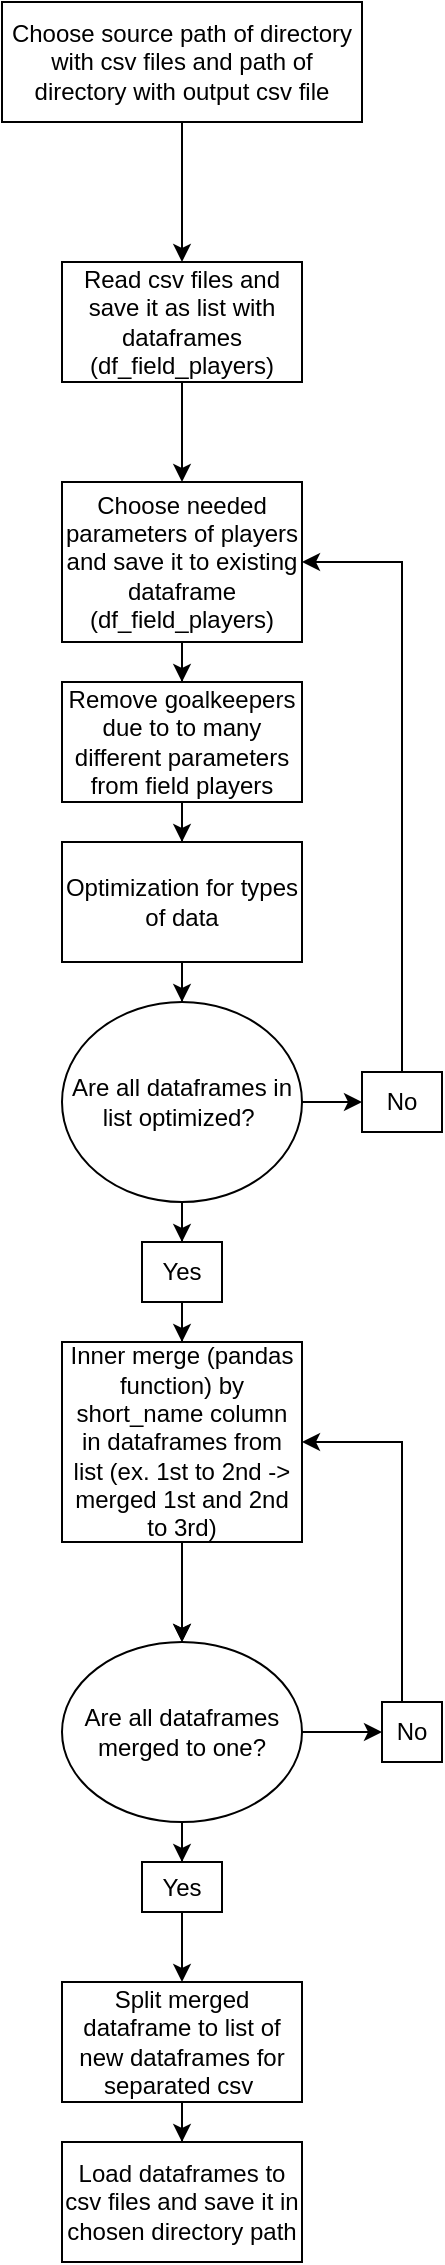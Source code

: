 <mxfile version="16.6.4" type="github">
  <diagram id="U4zcEyD71DrYJ79Z5BTP" name="Page-1">
    <mxGraphModel dx="1843" dy="1019" grid="1" gridSize="10" guides="1" tooltips="1" connect="1" arrows="1" fold="1" page="1" pageScale="1" pageWidth="827" pageHeight="1169" math="0" shadow="0">
      <root>
        <mxCell id="0" />
        <mxCell id="1" parent="0" />
        <mxCell id="FiIvBotgQiwK-fZUpWUC-3" value="" style="edgeStyle=orthogonalEdgeStyle;rounded=0;orthogonalLoop=1;jettySize=auto;html=1;" edge="1" parent="1" source="FiIvBotgQiwK-fZUpWUC-1" target="FiIvBotgQiwK-fZUpWUC-2">
          <mxGeometry relative="1" as="geometry" />
        </mxCell>
        <mxCell id="FiIvBotgQiwK-fZUpWUC-1" value="Choose source path of directory with csv files and path of directory with output csv file" style="rounded=0;whiteSpace=wrap;html=1;" vertex="1" parent="1">
          <mxGeometry x="60" y="30" width="180" height="60" as="geometry" />
        </mxCell>
        <mxCell id="FiIvBotgQiwK-fZUpWUC-5" value="" style="edgeStyle=orthogonalEdgeStyle;rounded=0;orthogonalLoop=1;jettySize=auto;html=1;" edge="1" parent="1" source="FiIvBotgQiwK-fZUpWUC-2" target="FiIvBotgQiwK-fZUpWUC-4">
          <mxGeometry relative="1" as="geometry" />
        </mxCell>
        <mxCell id="FiIvBotgQiwK-fZUpWUC-2" value="Read csv files and save it as list with dataframes (df_field_players)" style="whiteSpace=wrap;html=1;rounded=0;" vertex="1" parent="1">
          <mxGeometry x="90" y="160" width="120" height="60" as="geometry" />
        </mxCell>
        <mxCell id="FiIvBotgQiwK-fZUpWUC-7" value="" style="edgeStyle=orthogonalEdgeStyle;rounded=0;orthogonalLoop=1;jettySize=auto;html=1;" edge="1" parent="1" source="FiIvBotgQiwK-fZUpWUC-4" target="FiIvBotgQiwK-fZUpWUC-6">
          <mxGeometry relative="1" as="geometry" />
        </mxCell>
        <mxCell id="FiIvBotgQiwK-fZUpWUC-4" value="Choose needed parameters of players and save it to existing dataframe (df_field_players)" style="whiteSpace=wrap;html=1;rounded=0;" vertex="1" parent="1">
          <mxGeometry x="90" y="270" width="120" height="80" as="geometry" />
        </mxCell>
        <mxCell id="FiIvBotgQiwK-fZUpWUC-9" value="" style="edgeStyle=orthogonalEdgeStyle;rounded=0;orthogonalLoop=1;jettySize=auto;html=1;" edge="1" parent="1" source="FiIvBotgQiwK-fZUpWUC-6" target="FiIvBotgQiwK-fZUpWUC-8">
          <mxGeometry relative="1" as="geometry" />
        </mxCell>
        <mxCell id="FiIvBotgQiwK-fZUpWUC-6" value="Remove goalkeepers due to to many different parameters from field players" style="whiteSpace=wrap;html=1;rounded=0;" vertex="1" parent="1">
          <mxGeometry x="90" y="370" width="120" height="60" as="geometry" />
        </mxCell>
        <mxCell id="FiIvBotgQiwK-fZUpWUC-17" value="" style="edgeStyle=orthogonalEdgeStyle;rounded=0;orthogonalLoop=1;jettySize=auto;html=1;" edge="1" parent="1" source="FiIvBotgQiwK-fZUpWUC-8" target="FiIvBotgQiwK-fZUpWUC-16">
          <mxGeometry relative="1" as="geometry" />
        </mxCell>
        <mxCell id="FiIvBotgQiwK-fZUpWUC-8" value="Optimization for types of data" style="whiteSpace=wrap;html=1;rounded=0;" vertex="1" parent="1">
          <mxGeometry x="90" y="450" width="120" height="60" as="geometry" />
        </mxCell>
        <mxCell id="FiIvBotgQiwK-fZUpWUC-19" value="" style="edgeStyle=orthogonalEdgeStyle;rounded=0;orthogonalLoop=1;jettySize=auto;html=1;" edge="1" parent="1" source="FiIvBotgQiwK-fZUpWUC-16" target="FiIvBotgQiwK-fZUpWUC-18">
          <mxGeometry relative="1" as="geometry" />
        </mxCell>
        <mxCell id="FiIvBotgQiwK-fZUpWUC-22" value="" style="edgeStyle=orthogonalEdgeStyle;rounded=0;orthogonalLoop=1;jettySize=auto;html=1;" edge="1" parent="1" source="FiIvBotgQiwK-fZUpWUC-16" target="FiIvBotgQiwK-fZUpWUC-21">
          <mxGeometry relative="1" as="geometry" />
        </mxCell>
        <mxCell id="FiIvBotgQiwK-fZUpWUC-16" value="Are all dataframes in list optimized?&amp;nbsp;" style="ellipse;whiteSpace=wrap;html=1;rounded=0;" vertex="1" parent="1">
          <mxGeometry x="90" y="530" width="120" height="100" as="geometry" />
        </mxCell>
        <mxCell id="FiIvBotgQiwK-fZUpWUC-25" value="" style="edgeStyle=orthogonalEdgeStyle;rounded=0;orthogonalLoop=1;jettySize=auto;html=1;" edge="1" parent="1" source="FiIvBotgQiwK-fZUpWUC-18" target="FiIvBotgQiwK-fZUpWUC-24">
          <mxGeometry relative="1" as="geometry" />
        </mxCell>
        <mxCell id="FiIvBotgQiwK-fZUpWUC-18" value="Yes" style="whiteSpace=wrap;html=1;rounded=0;" vertex="1" parent="1">
          <mxGeometry x="130" y="650" width="40" height="30" as="geometry" />
        </mxCell>
        <mxCell id="FiIvBotgQiwK-fZUpWUC-23" style="edgeStyle=orthogonalEdgeStyle;rounded=0;orthogonalLoop=1;jettySize=auto;html=1;exitX=0.5;exitY=0;exitDx=0;exitDy=0;entryX=1;entryY=0.5;entryDx=0;entryDy=0;" edge="1" parent="1" source="FiIvBotgQiwK-fZUpWUC-21" target="FiIvBotgQiwK-fZUpWUC-4">
          <mxGeometry relative="1" as="geometry" />
        </mxCell>
        <mxCell id="FiIvBotgQiwK-fZUpWUC-21" value="No" style="whiteSpace=wrap;html=1;rounded=0;" vertex="1" parent="1">
          <mxGeometry x="240" y="565" width="40" height="30" as="geometry" />
        </mxCell>
        <mxCell id="FiIvBotgQiwK-fZUpWUC-29" value="" style="edgeStyle=orthogonalEdgeStyle;rounded=0;orthogonalLoop=1;jettySize=auto;html=1;" edge="1" parent="1" source="FiIvBotgQiwK-fZUpWUC-24" target="FiIvBotgQiwK-fZUpWUC-28">
          <mxGeometry relative="1" as="geometry" />
        </mxCell>
        <mxCell id="FiIvBotgQiwK-fZUpWUC-37" style="edgeStyle=orthogonalEdgeStyle;rounded=0;orthogonalLoop=1;jettySize=auto;html=1;exitX=0.5;exitY=1;exitDx=0;exitDy=0;entryX=0.5;entryY=0;entryDx=0;entryDy=0;" edge="1" parent="1" source="FiIvBotgQiwK-fZUpWUC-24" target="FiIvBotgQiwK-fZUpWUC-28">
          <mxGeometry relative="1" as="geometry" />
        </mxCell>
        <mxCell id="FiIvBotgQiwK-fZUpWUC-24" value="Inner merge (pandas function) by short_name column in dataframes from list (ex. 1st to 2nd -&amp;gt; merged 1st and 2nd to 3rd)" style="whiteSpace=wrap;html=1;rounded=0;" vertex="1" parent="1">
          <mxGeometry x="90" y="700" width="120" height="100" as="geometry" />
        </mxCell>
        <mxCell id="FiIvBotgQiwK-fZUpWUC-31" value="" style="edgeStyle=orthogonalEdgeStyle;rounded=0;orthogonalLoop=1;jettySize=auto;html=1;" edge="1" parent="1" source="FiIvBotgQiwK-fZUpWUC-28" target="FiIvBotgQiwK-fZUpWUC-30">
          <mxGeometry relative="1" as="geometry" />
        </mxCell>
        <mxCell id="FiIvBotgQiwK-fZUpWUC-34" value="" style="edgeStyle=orthogonalEdgeStyle;rounded=0;orthogonalLoop=1;jettySize=auto;html=1;" edge="1" parent="1" source="FiIvBotgQiwK-fZUpWUC-28" target="FiIvBotgQiwK-fZUpWUC-33">
          <mxGeometry relative="1" as="geometry" />
        </mxCell>
        <mxCell id="FiIvBotgQiwK-fZUpWUC-28" value="Are all dataframes merged to one?" style="ellipse;whiteSpace=wrap;html=1;rounded=0;" vertex="1" parent="1">
          <mxGeometry x="90" y="850" width="120" height="90" as="geometry" />
        </mxCell>
        <mxCell id="FiIvBotgQiwK-fZUpWUC-32" style="edgeStyle=orthogonalEdgeStyle;rounded=0;orthogonalLoop=1;jettySize=auto;html=1;entryX=1;entryY=0.5;entryDx=0;entryDy=0;" edge="1" parent="1" source="FiIvBotgQiwK-fZUpWUC-30" target="FiIvBotgQiwK-fZUpWUC-24">
          <mxGeometry relative="1" as="geometry">
            <Array as="points">
              <mxPoint x="260" y="750" />
              <mxPoint x="210" y="750" />
            </Array>
          </mxGeometry>
        </mxCell>
        <mxCell id="FiIvBotgQiwK-fZUpWUC-30" value="No" style="whiteSpace=wrap;html=1;rounded=0;" vertex="1" parent="1">
          <mxGeometry x="250" y="880" width="30" height="30" as="geometry" />
        </mxCell>
        <mxCell id="FiIvBotgQiwK-fZUpWUC-36" value="" style="edgeStyle=orthogonalEdgeStyle;rounded=0;orthogonalLoop=1;jettySize=auto;html=1;" edge="1" parent="1" source="FiIvBotgQiwK-fZUpWUC-33" target="FiIvBotgQiwK-fZUpWUC-35">
          <mxGeometry relative="1" as="geometry" />
        </mxCell>
        <mxCell id="FiIvBotgQiwK-fZUpWUC-33" value="Yes" style="whiteSpace=wrap;html=1;rounded=0;" vertex="1" parent="1">
          <mxGeometry x="130" y="960" width="40" height="25" as="geometry" />
        </mxCell>
        <mxCell id="FiIvBotgQiwK-fZUpWUC-42" value="" style="edgeStyle=orthogonalEdgeStyle;rounded=0;orthogonalLoop=1;jettySize=auto;html=1;" edge="1" parent="1" source="FiIvBotgQiwK-fZUpWUC-35" target="FiIvBotgQiwK-fZUpWUC-41">
          <mxGeometry relative="1" as="geometry" />
        </mxCell>
        <mxCell id="FiIvBotgQiwK-fZUpWUC-35" value="Split merged dataframe to list of new dataframes for separated csv&amp;nbsp;" style="whiteSpace=wrap;html=1;rounded=0;" vertex="1" parent="1">
          <mxGeometry x="90" y="1020" width="120" height="60" as="geometry" />
        </mxCell>
        <mxCell id="FiIvBotgQiwK-fZUpWUC-41" value="Load dataframes to csv files and save it in chosen directory path" style="whiteSpace=wrap;html=1;rounded=0;" vertex="1" parent="1">
          <mxGeometry x="90" y="1100" width="120" height="60" as="geometry" />
        </mxCell>
      </root>
    </mxGraphModel>
  </diagram>
</mxfile>
